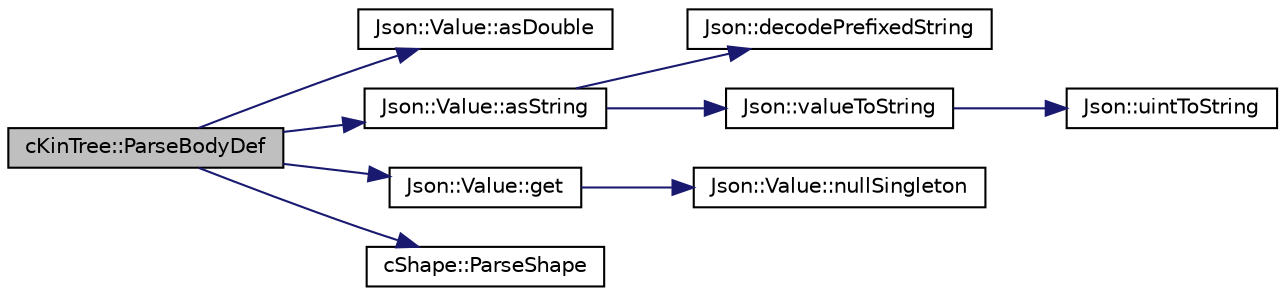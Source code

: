 digraph "cKinTree::ParseBodyDef"
{
 // LATEX_PDF_SIZE
  edge [fontname="Helvetica",fontsize="10",labelfontname="Helvetica",labelfontsize="10"];
  node [fontname="Helvetica",fontsize="10",shape=record];
  rankdir="LR";
  Node1 [label="cKinTree::ParseBodyDef",height=0.2,width=0.4,color="black", fillcolor="grey75", style="filled", fontcolor="black",tooltip=" "];
  Node1 -> Node2 [color="midnightblue",fontsize="10",style="solid",fontname="Helvetica"];
  Node2 [label="Json::Value::asDouble",height=0.2,width=0.4,color="black", fillcolor="white", style="filled",URL="$class_json_1_1_value.html#afd24002a18aef907ad746b1cb9eda0a2",tooltip=" "];
  Node1 -> Node3 [color="midnightblue",fontsize="10",style="solid",fontname="Helvetica"];
  Node3 [label="Json::Value::asString",height=0.2,width=0.4,color="black", fillcolor="white", style="filled",URL="$class_json_1_1_value.html#ae3f9b0d38f820ccdd8888aa92ea6e792",tooltip="Embedded zeroes are possible."];
  Node3 -> Node4 [color="midnightblue",fontsize="10",style="solid",fontname="Helvetica"];
  Node4 [label="Json::decodePrefixedString",height=0.2,width=0.4,color="black", fillcolor="white", style="filled",URL="$namespace_json.html#aad8b4982c1acd164f541fba396ac9fb1",tooltip=" "];
  Node3 -> Node5 [color="midnightblue",fontsize="10",style="solid",fontname="Helvetica"];
  Node5 [label="Json::valueToString",height=0.2,width=0.4,color="black", fillcolor="white", style="filled",URL="$namespace_json.html#a77501ed00903d1b183a55a5fbf6b749a",tooltip=" "];
  Node5 -> Node6 [color="midnightblue",fontsize="10",style="solid",fontname="Helvetica"];
  Node6 [label="Json::uintToString",height=0.2,width=0.4,color="black", fillcolor="white", style="filled",URL="$namespace_json.html#ac1ffd21a9e55122014353c773ccc496e",tooltip=" "];
  Node1 -> Node7 [color="midnightblue",fontsize="10",style="solid",fontname="Helvetica"];
  Node7 [label="Json::Value::get",height=0.2,width=0.4,color="black", fillcolor="white", style="filled",URL="$class_json_1_1_value.html#a034eb7bf85a44fa759bdaa232788ca66",tooltip=" "];
  Node7 -> Node8 [color="midnightblue",fontsize="10",style="solid",fontname="Helvetica"];
  Node8 [label="Json::Value::nullSingleton",height=0.2,width=0.4,color="black", fillcolor="white", style="filled",URL="$class_json_1_1_value.html#af2f124567acc35d021a424e53ebdfcab",tooltip="Prefer this to null or nullRef."];
  Node1 -> Node9 [color="midnightblue",fontsize="10",style="solid",fontname="Helvetica"];
  Node9 [label="cShape::ParseShape",height=0.2,width=0.4,color="black", fillcolor="white", style="filled",URL="$classc_shape.html#ad3c7f481955729fd920205dc20a1bc42",tooltip=" "];
}
